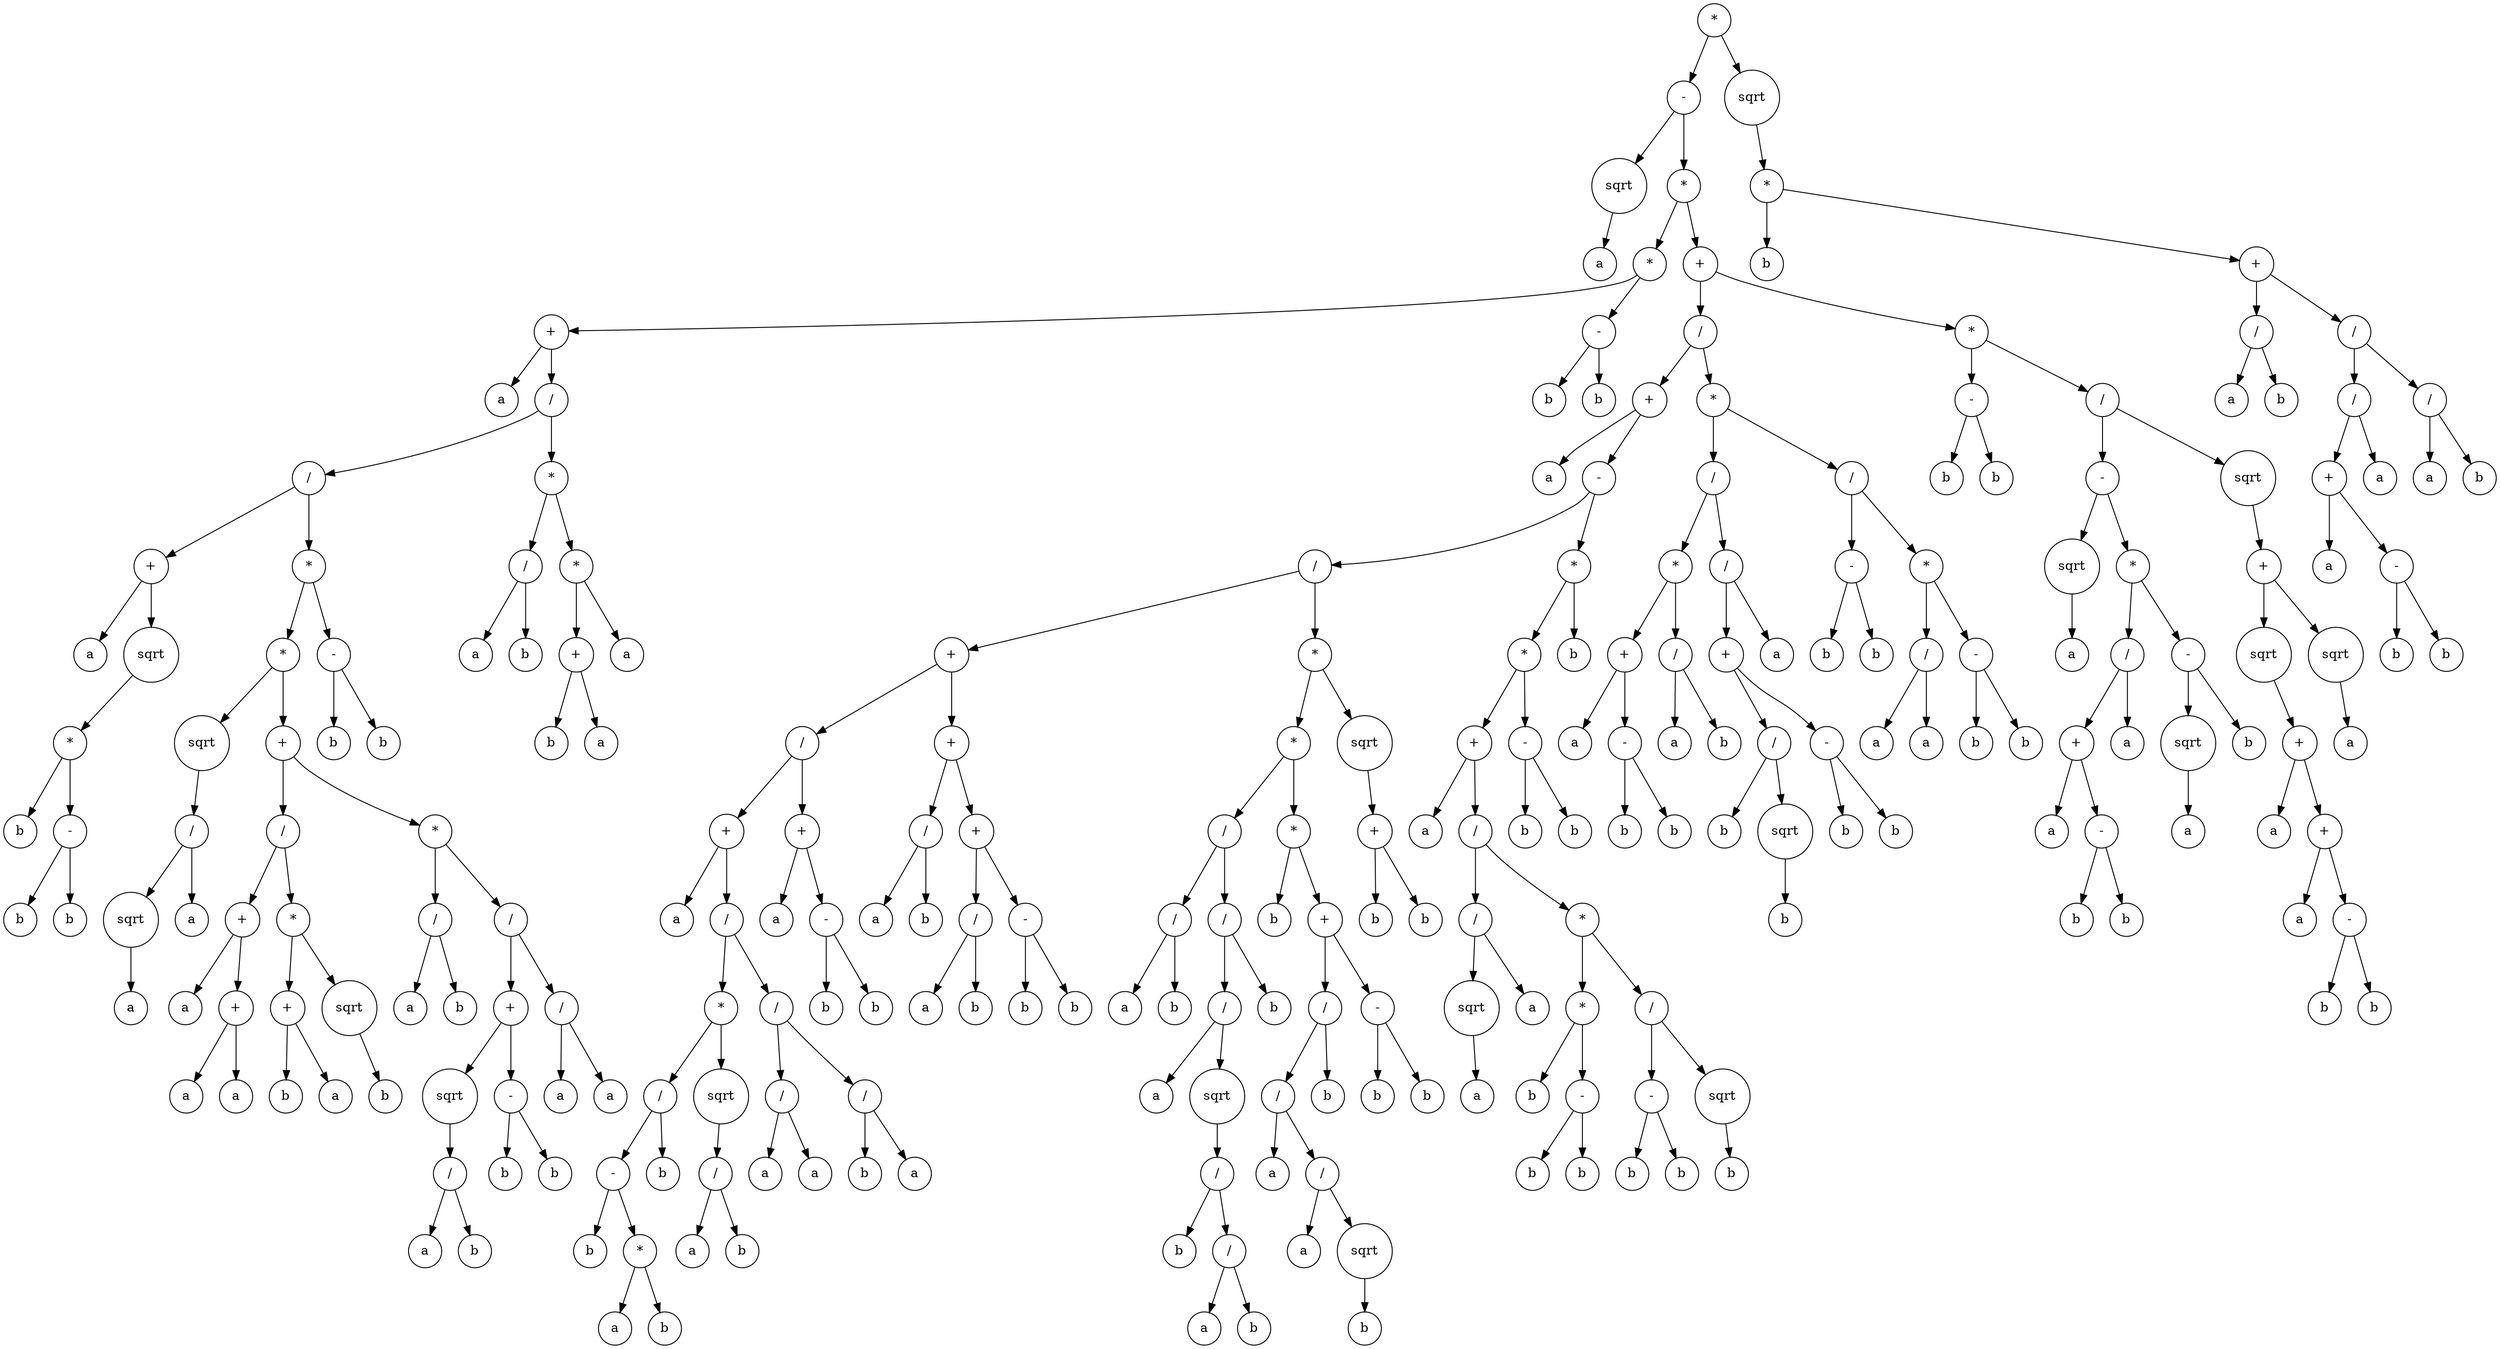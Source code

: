 digraph g {
graph [ordering=out];
node [shape=circle];
n[label = "*"];
n0[label = "-"];
n00[label = "sqrt"];
n000[label = "a"];
n00 -> n000;
n0 -> n00;
n01[label = "*"];
n010[label = "*"];
n0100[label = "+"];
n01000[label = "a"];
n0100 -> n01000;
n01001[label = "/"];
n010010[label = "/"];
n0100100[label = "+"];
n01001000[label = "a"];
n0100100 -> n01001000;
n01001001[label = "sqrt"];
n010010010[label = "*"];
n0100100100[label = "b"];
n010010010 -> n0100100100;
n0100100101[label = "-"];
n01001001010[label = "b"];
n0100100101 -> n01001001010;
n01001001011[label = "b"];
n0100100101 -> n01001001011;
n010010010 -> n0100100101;
n01001001 -> n010010010;
n0100100 -> n01001001;
n010010 -> n0100100;
n0100101[label = "*"];
n01001010[label = "*"];
n010010100[label = "sqrt"];
n0100101000[label = "/"];
n01001010000[label = "sqrt"];
n010010100000[label = "a"];
n01001010000 -> n010010100000;
n0100101000 -> n01001010000;
n01001010001[label = "a"];
n0100101000 -> n01001010001;
n010010100 -> n0100101000;
n01001010 -> n010010100;
n010010101[label = "+"];
n0100101010[label = "/"];
n01001010100[label = "+"];
n010010101000[label = "a"];
n01001010100 -> n010010101000;
n010010101001[label = "+"];
n0100101010010[label = "a"];
n010010101001 -> n0100101010010;
n0100101010011[label = "a"];
n010010101001 -> n0100101010011;
n01001010100 -> n010010101001;
n0100101010 -> n01001010100;
n01001010101[label = "*"];
n010010101010[label = "+"];
n0100101010100[label = "b"];
n010010101010 -> n0100101010100;
n0100101010101[label = "a"];
n010010101010 -> n0100101010101;
n01001010101 -> n010010101010;
n010010101011[label = "sqrt"];
n0100101010110[label = "b"];
n010010101011 -> n0100101010110;
n01001010101 -> n010010101011;
n0100101010 -> n01001010101;
n010010101 -> n0100101010;
n0100101011[label = "*"];
n01001010110[label = "/"];
n010010101100[label = "a"];
n01001010110 -> n010010101100;
n010010101101[label = "b"];
n01001010110 -> n010010101101;
n0100101011 -> n01001010110;
n01001010111[label = "/"];
n010010101110[label = "+"];
n0100101011100[label = "sqrt"];
n01001010111000[label = "/"];
n010010101110000[label = "a"];
n01001010111000 -> n010010101110000;
n010010101110001[label = "b"];
n01001010111000 -> n010010101110001;
n0100101011100 -> n01001010111000;
n010010101110 -> n0100101011100;
n0100101011101[label = "-"];
n01001010111010[label = "b"];
n0100101011101 -> n01001010111010;
n01001010111011[label = "b"];
n0100101011101 -> n01001010111011;
n010010101110 -> n0100101011101;
n01001010111 -> n010010101110;
n010010101111[label = "/"];
n0100101011110[label = "a"];
n010010101111 -> n0100101011110;
n0100101011111[label = "a"];
n010010101111 -> n0100101011111;
n01001010111 -> n010010101111;
n0100101011 -> n01001010111;
n010010101 -> n0100101011;
n01001010 -> n010010101;
n0100101 -> n01001010;
n01001011[label = "-"];
n010010110[label = "b"];
n01001011 -> n010010110;
n010010111[label = "b"];
n01001011 -> n010010111;
n0100101 -> n01001011;
n010010 -> n0100101;
n01001 -> n010010;
n010011[label = "*"];
n0100110[label = "/"];
n01001100[label = "a"];
n0100110 -> n01001100;
n01001101[label = "b"];
n0100110 -> n01001101;
n010011 -> n0100110;
n0100111[label = "*"];
n01001110[label = "+"];
n010011100[label = "b"];
n01001110 -> n010011100;
n010011101[label = "a"];
n01001110 -> n010011101;
n0100111 -> n01001110;
n01001111[label = "a"];
n0100111 -> n01001111;
n010011 -> n0100111;
n01001 -> n010011;
n0100 -> n01001;
n010 -> n0100;
n0101[label = "-"];
n01010[label = "b"];
n0101 -> n01010;
n01011[label = "b"];
n0101 -> n01011;
n010 -> n0101;
n01 -> n010;
n011[label = "+"];
n0110[label = "/"];
n01100[label = "+"];
n011000[label = "a"];
n01100 -> n011000;
n011001[label = "-"];
n0110010[label = "/"];
n01100100[label = "+"];
n011001000[label = "/"];
n0110010000[label = "+"];
n01100100000[label = "a"];
n0110010000 -> n01100100000;
n01100100001[label = "/"];
n011001000010[label = "*"];
n0110010000100[label = "/"];
n01100100001000[label = "-"];
n011001000010000[label = "b"];
n01100100001000 -> n011001000010000;
n011001000010001[label = "*"];
n0110010000100010[label = "a"];
n011001000010001 -> n0110010000100010;
n0110010000100011[label = "b"];
n011001000010001 -> n0110010000100011;
n01100100001000 -> n011001000010001;
n0110010000100 -> n01100100001000;
n01100100001001[label = "b"];
n0110010000100 -> n01100100001001;
n011001000010 -> n0110010000100;
n0110010000101[label = "sqrt"];
n01100100001010[label = "/"];
n011001000010100[label = "a"];
n01100100001010 -> n011001000010100;
n011001000010101[label = "b"];
n01100100001010 -> n011001000010101;
n0110010000101 -> n01100100001010;
n011001000010 -> n0110010000101;
n01100100001 -> n011001000010;
n011001000011[label = "/"];
n0110010000110[label = "/"];
n01100100001100[label = "a"];
n0110010000110 -> n01100100001100;
n01100100001101[label = "a"];
n0110010000110 -> n01100100001101;
n011001000011 -> n0110010000110;
n0110010000111[label = "/"];
n01100100001110[label = "b"];
n0110010000111 -> n01100100001110;
n01100100001111[label = "a"];
n0110010000111 -> n01100100001111;
n011001000011 -> n0110010000111;
n01100100001 -> n011001000011;
n0110010000 -> n01100100001;
n011001000 -> n0110010000;
n0110010001[label = "+"];
n01100100010[label = "a"];
n0110010001 -> n01100100010;
n01100100011[label = "-"];
n011001000110[label = "b"];
n01100100011 -> n011001000110;
n011001000111[label = "b"];
n01100100011 -> n011001000111;
n0110010001 -> n01100100011;
n011001000 -> n0110010001;
n01100100 -> n011001000;
n011001001[label = "+"];
n0110010010[label = "/"];
n01100100100[label = "a"];
n0110010010 -> n01100100100;
n01100100101[label = "b"];
n0110010010 -> n01100100101;
n011001001 -> n0110010010;
n0110010011[label = "+"];
n01100100110[label = "/"];
n011001001100[label = "a"];
n01100100110 -> n011001001100;
n011001001101[label = "b"];
n01100100110 -> n011001001101;
n0110010011 -> n01100100110;
n01100100111[label = "-"];
n011001001110[label = "b"];
n01100100111 -> n011001001110;
n011001001111[label = "b"];
n01100100111 -> n011001001111;
n0110010011 -> n01100100111;
n011001001 -> n0110010011;
n01100100 -> n011001001;
n0110010 -> n01100100;
n01100101[label = "*"];
n011001010[label = "*"];
n0110010100[label = "/"];
n01100101000[label = "/"];
n011001010000[label = "a"];
n01100101000 -> n011001010000;
n011001010001[label = "b"];
n01100101000 -> n011001010001;
n0110010100 -> n01100101000;
n01100101001[label = "/"];
n011001010010[label = "/"];
n0110010100100[label = "a"];
n011001010010 -> n0110010100100;
n0110010100101[label = "sqrt"];
n01100101001010[label = "/"];
n011001010010100[label = "b"];
n01100101001010 -> n011001010010100;
n011001010010101[label = "/"];
n0110010100101010[label = "a"];
n011001010010101 -> n0110010100101010;
n0110010100101011[label = "b"];
n011001010010101 -> n0110010100101011;
n01100101001010 -> n011001010010101;
n0110010100101 -> n01100101001010;
n011001010010 -> n0110010100101;
n01100101001 -> n011001010010;
n011001010011[label = "b"];
n01100101001 -> n011001010011;
n0110010100 -> n01100101001;
n011001010 -> n0110010100;
n0110010101[label = "*"];
n01100101010[label = "b"];
n0110010101 -> n01100101010;
n01100101011[label = "+"];
n011001010110[label = "/"];
n0110010101100[label = "/"];
n01100101011000[label = "a"];
n0110010101100 -> n01100101011000;
n01100101011001[label = "/"];
n011001010110010[label = "a"];
n01100101011001 -> n011001010110010;
n011001010110011[label = "sqrt"];
n0110010101100110[label = "b"];
n011001010110011 -> n0110010101100110;
n01100101011001 -> n011001010110011;
n0110010101100 -> n01100101011001;
n011001010110 -> n0110010101100;
n0110010101101[label = "b"];
n011001010110 -> n0110010101101;
n01100101011 -> n011001010110;
n011001010111[label = "-"];
n0110010101110[label = "b"];
n011001010111 -> n0110010101110;
n0110010101111[label = "b"];
n011001010111 -> n0110010101111;
n01100101011 -> n011001010111;
n0110010101 -> n01100101011;
n011001010 -> n0110010101;
n01100101 -> n011001010;
n011001011[label = "sqrt"];
n0110010110[label = "+"];
n01100101100[label = "b"];
n0110010110 -> n01100101100;
n01100101101[label = "b"];
n0110010110 -> n01100101101;
n011001011 -> n0110010110;
n01100101 -> n011001011;
n0110010 -> n01100101;
n011001 -> n0110010;
n0110011[label = "*"];
n01100110[label = "*"];
n011001100[label = "+"];
n0110011000[label = "a"];
n011001100 -> n0110011000;
n0110011001[label = "/"];
n01100110010[label = "/"];
n011001100100[label = "sqrt"];
n0110011001000[label = "a"];
n011001100100 -> n0110011001000;
n01100110010 -> n011001100100;
n011001100101[label = "a"];
n01100110010 -> n011001100101;
n0110011001 -> n01100110010;
n01100110011[label = "*"];
n011001100110[label = "*"];
n0110011001100[label = "b"];
n011001100110 -> n0110011001100;
n0110011001101[label = "-"];
n01100110011010[label = "b"];
n0110011001101 -> n01100110011010;
n01100110011011[label = "b"];
n0110011001101 -> n01100110011011;
n011001100110 -> n0110011001101;
n01100110011 -> n011001100110;
n011001100111[label = "/"];
n0110011001110[label = "-"];
n01100110011100[label = "b"];
n0110011001110 -> n01100110011100;
n01100110011101[label = "b"];
n0110011001110 -> n01100110011101;
n011001100111 -> n0110011001110;
n0110011001111[label = "sqrt"];
n01100110011110[label = "b"];
n0110011001111 -> n01100110011110;
n011001100111 -> n0110011001111;
n01100110011 -> n011001100111;
n0110011001 -> n01100110011;
n011001100 -> n0110011001;
n01100110 -> n011001100;
n011001101[label = "-"];
n0110011010[label = "b"];
n011001101 -> n0110011010;
n0110011011[label = "b"];
n011001101 -> n0110011011;
n01100110 -> n011001101;
n0110011 -> n01100110;
n01100111[label = "b"];
n0110011 -> n01100111;
n011001 -> n0110011;
n01100 -> n011001;
n0110 -> n01100;
n01101[label = "*"];
n011010[label = "/"];
n0110100[label = "*"];
n01101000[label = "+"];
n011010000[label = "a"];
n01101000 -> n011010000;
n011010001[label = "-"];
n0110100010[label = "b"];
n011010001 -> n0110100010;
n0110100011[label = "b"];
n011010001 -> n0110100011;
n01101000 -> n011010001;
n0110100 -> n01101000;
n01101001[label = "/"];
n011010010[label = "a"];
n01101001 -> n011010010;
n011010011[label = "b"];
n01101001 -> n011010011;
n0110100 -> n01101001;
n011010 -> n0110100;
n0110101[label = "/"];
n01101010[label = "+"];
n011010100[label = "/"];
n0110101000[label = "b"];
n011010100 -> n0110101000;
n0110101001[label = "sqrt"];
n01101010010[label = "b"];
n0110101001 -> n01101010010;
n011010100 -> n0110101001;
n01101010 -> n011010100;
n011010101[label = "-"];
n0110101010[label = "b"];
n011010101 -> n0110101010;
n0110101011[label = "b"];
n011010101 -> n0110101011;
n01101010 -> n011010101;
n0110101 -> n01101010;
n01101011[label = "a"];
n0110101 -> n01101011;
n011010 -> n0110101;
n01101 -> n011010;
n011011[label = "/"];
n0110110[label = "-"];
n01101100[label = "b"];
n0110110 -> n01101100;
n01101101[label = "b"];
n0110110 -> n01101101;
n011011 -> n0110110;
n0110111[label = "*"];
n01101110[label = "/"];
n011011100[label = "a"];
n01101110 -> n011011100;
n011011101[label = "a"];
n01101110 -> n011011101;
n0110111 -> n01101110;
n01101111[label = "-"];
n011011110[label = "b"];
n01101111 -> n011011110;
n011011111[label = "b"];
n01101111 -> n011011111;
n0110111 -> n01101111;
n011011 -> n0110111;
n01101 -> n011011;
n0110 -> n01101;
n011 -> n0110;
n0111[label = "*"];
n01110[label = "-"];
n011100[label = "b"];
n01110 -> n011100;
n011101[label = "b"];
n01110 -> n011101;
n0111 -> n01110;
n01111[label = "/"];
n011110[label = "-"];
n0111100[label = "sqrt"];
n01111000[label = "a"];
n0111100 -> n01111000;
n011110 -> n0111100;
n0111101[label = "*"];
n01111010[label = "/"];
n011110100[label = "+"];
n0111101000[label = "a"];
n011110100 -> n0111101000;
n0111101001[label = "-"];
n01111010010[label = "b"];
n0111101001 -> n01111010010;
n01111010011[label = "b"];
n0111101001 -> n01111010011;
n011110100 -> n0111101001;
n01111010 -> n011110100;
n011110101[label = "a"];
n01111010 -> n011110101;
n0111101 -> n01111010;
n01111011[label = "-"];
n011110110[label = "sqrt"];
n0111101100[label = "a"];
n011110110 -> n0111101100;
n01111011 -> n011110110;
n011110111[label = "b"];
n01111011 -> n011110111;
n0111101 -> n01111011;
n011110 -> n0111101;
n01111 -> n011110;
n011111[label = "sqrt"];
n0111110[label = "+"];
n01111100[label = "sqrt"];
n011111000[label = "+"];
n0111110000[label = "a"];
n011111000 -> n0111110000;
n0111110001[label = "+"];
n01111100010[label = "a"];
n0111110001 -> n01111100010;
n01111100011[label = "-"];
n011111000110[label = "b"];
n01111100011 -> n011111000110;
n011111000111[label = "b"];
n01111100011 -> n011111000111;
n0111110001 -> n01111100011;
n011111000 -> n0111110001;
n01111100 -> n011111000;
n0111110 -> n01111100;
n01111101[label = "sqrt"];
n011111010[label = "a"];
n01111101 -> n011111010;
n0111110 -> n01111101;
n011111 -> n0111110;
n01111 -> n011111;
n0111 -> n01111;
n011 -> n0111;
n01 -> n011;
n0 -> n01;
n -> n0;
n1[label = "sqrt"];
n10[label = "*"];
n100[label = "b"];
n10 -> n100;
n101[label = "+"];
n1010[label = "/"];
n10100[label = "a"];
n1010 -> n10100;
n10101[label = "b"];
n1010 -> n10101;
n101 -> n1010;
n1011[label = "/"];
n10110[label = "/"];
n101100[label = "+"];
n1011000[label = "a"];
n101100 -> n1011000;
n1011001[label = "-"];
n10110010[label = "b"];
n1011001 -> n10110010;
n10110011[label = "b"];
n1011001 -> n10110011;
n101100 -> n1011001;
n10110 -> n101100;
n101101[label = "a"];
n10110 -> n101101;
n1011 -> n10110;
n10111[label = "/"];
n101110[label = "a"];
n10111 -> n101110;
n101111[label = "b"];
n10111 -> n101111;
n1011 -> n10111;
n101 -> n1011;
n10 -> n101;
n1 -> n10;
n -> n1;
}
